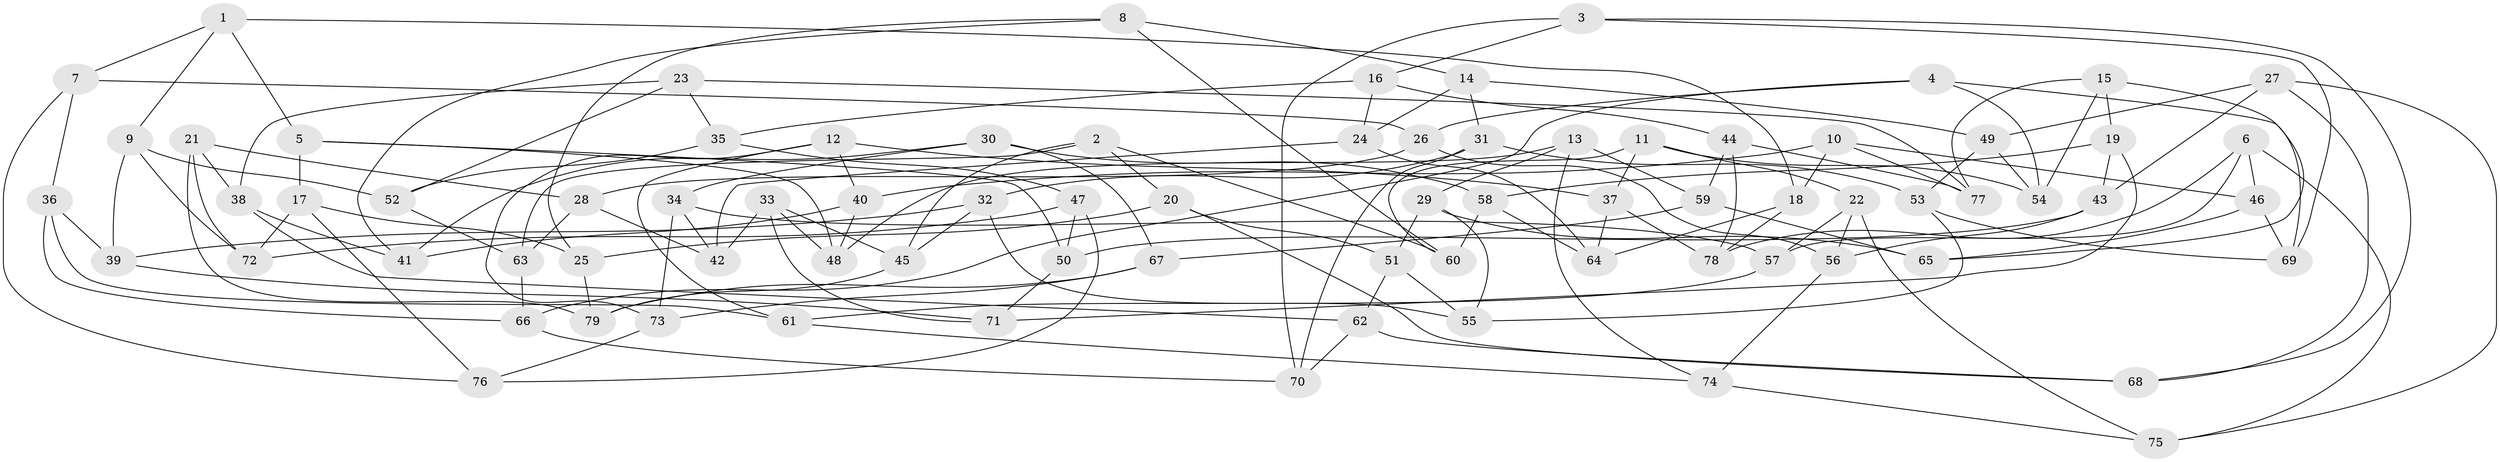 // coarse degree distribution, {4: 0.574468085106383, 5: 0.23404255319148937, 11: 0.02127659574468085, 10: 0.02127659574468085, 3: 0.0851063829787234, 7: 0.0425531914893617, 6: 0.02127659574468085}
// Generated by graph-tools (version 1.1) at 2025/03/03/04/25 22:03:06]
// undirected, 79 vertices, 158 edges
graph export_dot {
graph [start="1"]
  node [color=gray90,style=filled];
  1;
  2;
  3;
  4;
  5;
  6;
  7;
  8;
  9;
  10;
  11;
  12;
  13;
  14;
  15;
  16;
  17;
  18;
  19;
  20;
  21;
  22;
  23;
  24;
  25;
  26;
  27;
  28;
  29;
  30;
  31;
  32;
  33;
  34;
  35;
  36;
  37;
  38;
  39;
  40;
  41;
  42;
  43;
  44;
  45;
  46;
  47;
  48;
  49;
  50;
  51;
  52;
  53;
  54;
  55;
  56;
  57;
  58;
  59;
  60;
  61;
  62;
  63;
  64;
  65;
  66;
  67;
  68;
  69;
  70;
  71;
  72;
  73;
  74;
  75;
  76;
  77;
  78;
  79;
  1 -- 7;
  1 -- 18;
  1 -- 9;
  1 -- 5;
  2 -- 45;
  2 -- 63;
  2 -- 60;
  2 -- 20;
  3 -- 16;
  3 -- 69;
  3 -- 70;
  3 -- 68;
  4 -- 26;
  4 -- 66;
  4 -- 69;
  4 -- 54;
  5 -- 50;
  5 -- 48;
  5 -- 17;
  6 -- 46;
  6 -- 75;
  6 -- 57;
  6 -- 78;
  7 -- 76;
  7 -- 36;
  7 -- 26;
  8 -- 60;
  8 -- 25;
  8 -- 41;
  8 -- 14;
  9 -- 39;
  9 -- 72;
  9 -- 52;
  10 -- 40;
  10 -- 18;
  10 -- 46;
  10 -- 77;
  11 -- 22;
  11 -- 54;
  11 -- 37;
  11 -- 60;
  12 -- 73;
  12 -- 61;
  12 -- 40;
  12 -- 37;
  13 -- 29;
  13 -- 74;
  13 -- 59;
  13 -- 48;
  14 -- 49;
  14 -- 24;
  14 -- 31;
  15 -- 65;
  15 -- 77;
  15 -- 19;
  15 -- 54;
  16 -- 44;
  16 -- 24;
  16 -- 35;
  17 -- 72;
  17 -- 25;
  17 -- 76;
  18 -- 78;
  18 -- 64;
  19 -- 58;
  19 -- 71;
  19 -- 43;
  20 -- 68;
  20 -- 51;
  20 -- 25;
  21 -- 38;
  21 -- 28;
  21 -- 79;
  21 -- 72;
  22 -- 75;
  22 -- 57;
  22 -- 56;
  23 -- 52;
  23 -- 35;
  23 -- 77;
  23 -- 38;
  24 -- 42;
  24 -- 64;
  25 -- 79;
  26 -- 28;
  26 -- 56;
  27 -- 49;
  27 -- 75;
  27 -- 68;
  27 -- 43;
  28 -- 42;
  28 -- 63;
  29 -- 55;
  29 -- 51;
  29 -- 65;
  30 -- 34;
  30 -- 41;
  30 -- 58;
  30 -- 67;
  31 -- 32;
  31 -- 53;
  31 -- 70;
  32 -- 39;
  32 -- 45;
  32 -- 55;
  33 -- 71;
  33 -- 42;
  33 -- 48;
  33 -- 45;
  34 -- 73;
  34 -- 42;
  34 -- 57;
  35 -- 52;
  35 -- 47;
  36 -- 39;
  36 -- 66;
  36 -- 61;
  37 -- 64;
  37 -- 78;
  38 -- 62;
  38 -- 41;
  39 -- 71;
  40 -- 41;
  40 -- 48;
  43 -- 50;
  43 -- 56;
  44 -- 77;
  44 -- 78;
  44 -- 59;
  45 -- 79;
  46 -- 69;
  46 -- 65;
  47 -- 50;
  47 -- 72;
  47 -- 76;
  49 -- 53;
  49 -- 54;
  50 -- 71;
  51 -- 62;
  51 -- 55;
  52 -- 63;
  53 -- 55;
  53 -- 69;
  56 -- 74;
  57 -- 61;
  58 -- 60;
  58 -- 64;
  59 -- 67;
  59 -- 65;
  61 -- 74;
  62 -- 68;
  62 -- 70;
  63 -- 66;
  66 -- 70;
  67 -- 73;
  67 -- 79;
  73 -- 76;
  74 -- 75;
}
